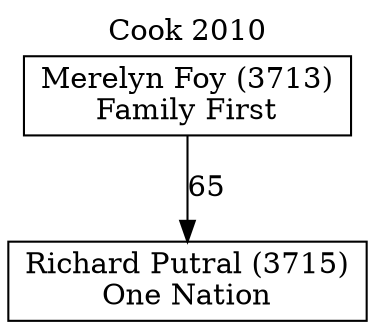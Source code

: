 // House preference flow
digraph "Richard Putral (3715)_Cook_2010" {
	graph [label="Cook 2010" labelloc=t mclimit=10]
	node [shape=box]
	"Richard Putral (3715)" [label="Richard Putral (3715)
One Nation"]
	"Merelyn Foy (3713)" [label="Merelyn Foy (3713)
Family First"]
	"Merelyn Foy (3713)" -> "Richard Putral (3715)" [label=65]
}

